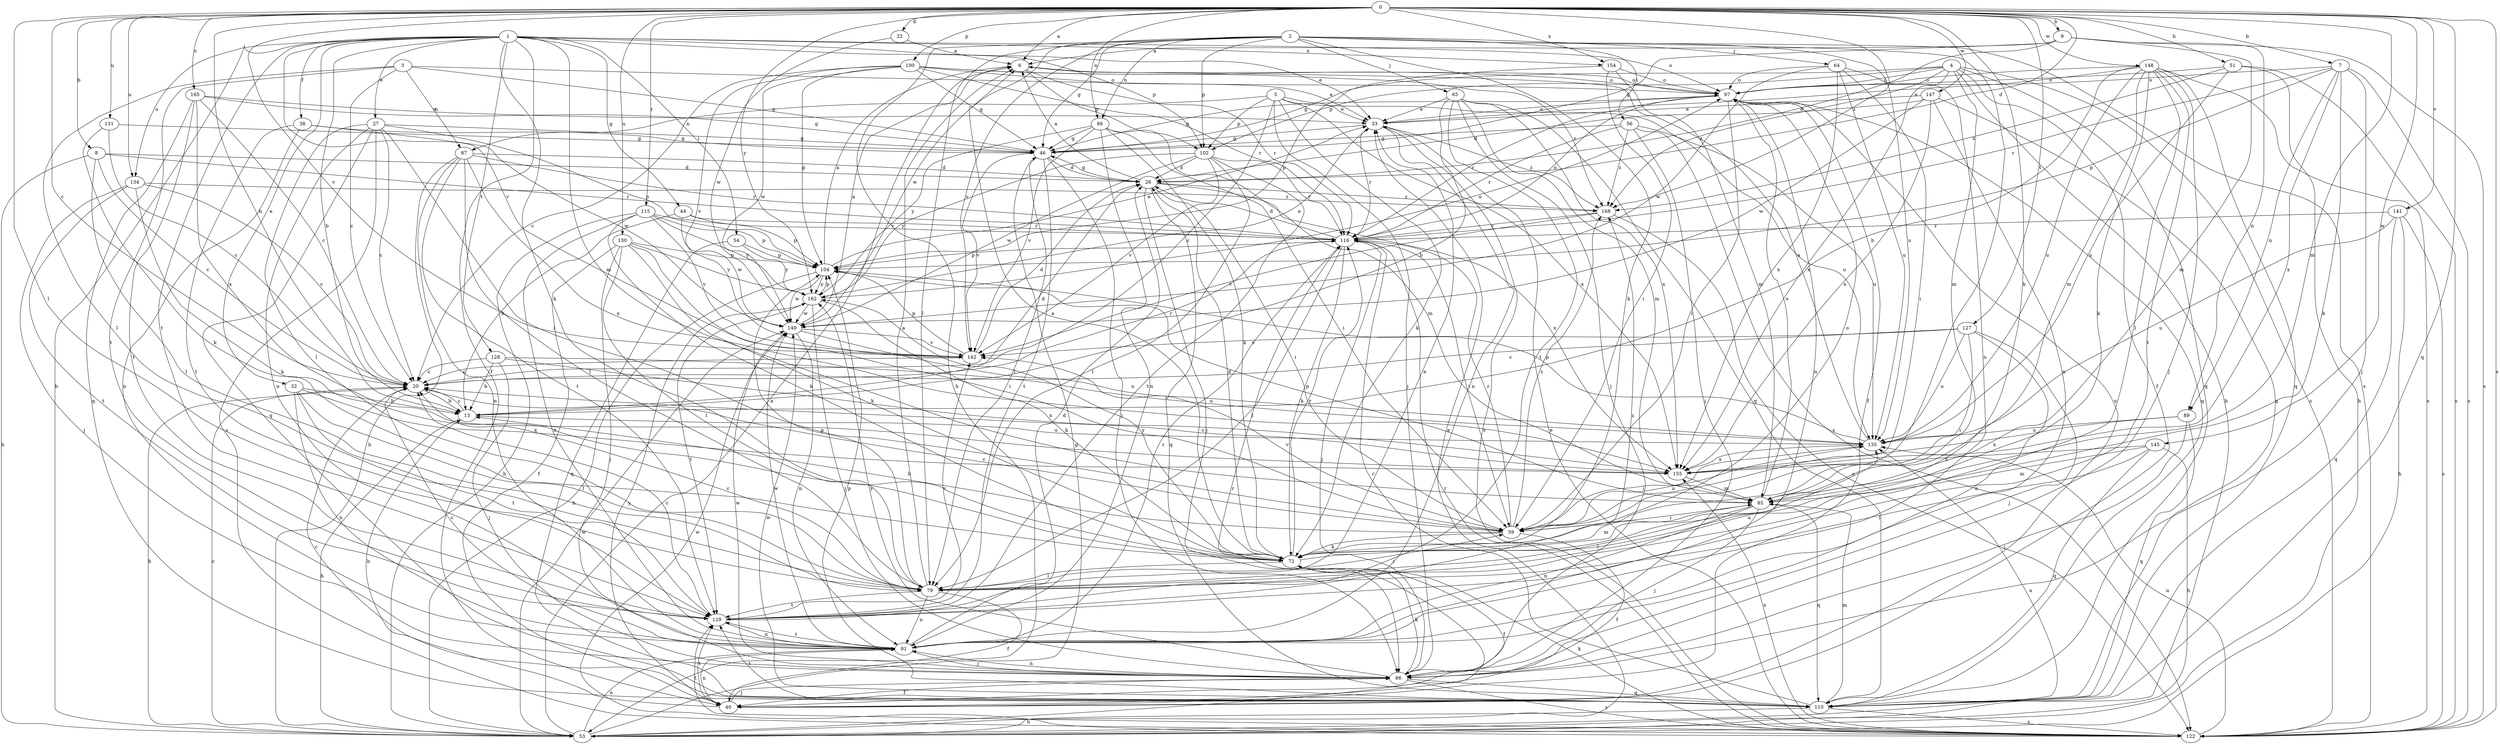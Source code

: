 strict digraph  {
0;
1;
2;
3;
4;
5;
6;
7;
8;
9;
13;
20;
22;
26;
27;
32;
33;
38;
40;
44;
46;
51;
53;
54;
56;
59;
64;
65;
66;
72;
79;
85;
86;
87;
89;
91;
97;
100;
102;
104;
110;
115;
116;
122;
127;
128;
129;
130;
131;
134;
135;
141;
142;
145;
147;
148;
149;
154;
155;
162;
165;
168;
0 -> 6  [label=a];
0 -> 7  [label=b];
0 -> 8  [label=b];
0 -> 9  [label=b];
0 -> 13  [label=b];
0 -> 20  [label=c];
0 -> 22  [label=d];
0 -> 26  [label=d];
0 -> 51  [label=h];
0 -> 72  [label=k];
0 -> 79  [label=l];
0 -> 85  [label=m];
0 -> 86  [label=n];
0 -> 100  [label=p];
0 -> 110  [label=q];
0 -> 115  [label=r];
0 -> 122  [label=s];
0 -> 127  [label=t];
0 -> 130  [label=u];
0 -> 131  [label=u];
0 -> 134  [label=u];
0 -> 141  [label=v];
0 -> 142  [label=v];
0 -> 145  [label=w];
0 -> 147  [label=w];
0 -> 148  [label=w];
0 -> 154  [label=x];
0 -> 162  [label=y];
0 -> 165  [label=z];
0 -> 168  [label=z];
1 -> 13  [label=b];
1 -> 27  [label=e];
1 -> 32  [label=e];
1 -> 33  [label=e];
1 -> 38  [label=f];
1 -> 40  [label=f];
1 -> 44  [label=g];
1 -> 53  [label=h];
1 -> 54  [label=i];
1 -> 72  [label=k];
1 -> 85  [label=m];
1 -> 97  [label=o];
1 -> 102  [label=p];
1 -> 128  [label=t];
1 -> 129  [label=t];
1 -> 134  [label=u];
1 -> 142  [label=v];
1 -> 154  [label=x];
2 -> 46  [label=g];
2 -> 53  [label=h];
2 -> 56  [label=i];
2 -> 59  [label=i];
2 -> 64  [label=j];
2 -> 65  [label=j];
2 -> 72  [label=k];
2 -> 79  [label=l];
2 -> 86  [label=n];
2 -> 102  [label=p];
2 -> 122  [label=s];
2 -> 135  [label=u];
2 -> 142  [label=v];
2 -> 149  [label=w];
3 -> 20  [label=c];
3 -> 46  [label=g];
3 -> 79  [label=l];
3 -> 87  [label=n];
3 -> 97  [label=o];
3 -> 129  [label=t];
4 -> 40  [label=f];
4 -> 46  [label=g];
4 -> 53  [label=h];
4 -> 85  [label=m];
4 -> 97  [label=o];
4 -> 102  [label=p];
4 -> 110  [label=q];
4 -> 122  [label=s];
4 -> 155  [label=x];
4 -> 168  [label=z];
5 -> 20  [label=c];
5 -> 33  [label=e];
5 -> 66  [label=j];
5 -> 72  [label=k];
5 -> 87  [label=n];
5 -> 102  [label=p];
5 -> 135  [label=u];
5 -> 155  [label=x];
6 -> 97  [label=o];
6 -> 102  [label=p];
6 -> 116  [label=r];
7 -> 66  [label=j];
7 -> 72  [label=k];
7 -> 89  [label=n];
7 -> 97  [label=o];
7 -> 104  [label=p];
7 -> 116  [label=r];
7 -> 122  [label=s];
7 -> 155  [label=x];
8 -> 20  [label=c];
8 -> 26  [label=d];
8 -> 53  [label=h];
8 -> 79  [label=l];
8 -> 116  [label=r];
9 -> 6  [label=a];
9 -> 26  [label=d];
9 -> 46  [label=g];
9 -> 85  [label=m];
9 -> 89  [label=n];
9 -> 122  [label=s];
13 -> 20  [label=c];
13 -> 26  [label=d];
13 -> 53  [label=h];
13 -> 135  [label=u];
20 -> 13  [label=b];
20 -> 53  [label=h];
20 -> 116  [label=r];
22 -> 6  [label=a];
22 -> 149  [label=w];
26 -> 6  [label=a];
26 -> 46  [label=g];
26 -> 59  [label=i];
26 -> 66  [label=j];
26 -> 110  [label=q];
26 -> 155  [label=x];
26 -> 168  [label=z];
27 -> 20  [label=c];
27 -> 46  [label=g];
27 -> 59  [label=i];
27 -> 79  [label=l];
27 -> 91  [label=n];
27 -> 104  [label=p];
27 -> 110  [label=q];
27 -> 122  [label=s];
32 -> 13  [label=b];
32 -> 79  [label=l];
32 -> 91  [label=n];
32 -> 129  [label=t];
32 -> 155  [label=x];
33 -> 46  [label=g];
33 -> 91  [label=n];
33 -> 116  [label=r];
33 -> 122  [label=s];
33 -> 168  [label=z];
38 -> 46  [label=g];
38 -> 91  [label=n];
38 -> 129  [label=t];
38 -> 149  [label=w];
40 -> 13  [label=b];
40 -> 66  [label=j];
40 -> 91  [label=n];
40 -> 97  [label=o];
40 -> 129  [label=t];
40 -> 162  [label=y];
44 -> 13  [label=b];
44 -> 104  [label=p];
44 -> 116  [label=r];
44 -> 149  [label=w];
46 -> 26  [label=d];
46 -> 66  [label=j];
46 -> 79  [label=l];
46 -> 129  [label=t];
46 -> 142  [label=v];
51 -> 53  [label=h];
51 -> 97  [label=o];
51 -> 122  [label=s];
51 -> 135  [label=u];
51 -> 168  [label=z];
53 -> 6  [label=a];
53 -> 20  [label=c];
53 -> 33  [label=e];
53 -> 46  [label=g];
53 -> 91  [label=n];
53 -> 116  [label=r];
53 -> 135  [label=u];
53 -> 149  [label=w];
54 -> 104  [label=p];
54 -> 110  [label=q];
54 -> 162  [label=y];
56 -> 46  [label=g];
56 -> 66  [label=j];
56 -> 116  [label=r];
56 -> 122  [label=s];
56 -> 135  [label=u];
56 -> 168  [label=z];
59 -> 13  [label=b];
59 -> 20  [label=c];
59 -> 40  [label=f];
59 -> 72  [label=k];
59 -> 116  [label=r];
59 -> 135  [label=u];
59 -> 142  [label=v];
59 -> 168  [label=z];
64 -> 59  [label=i];
64 -> 91  [label=n];
64 -> 97  [label=o];
64 -> 135  [label=u];
64 -> 149  [label=w];
64 -> 155  [label=x];
65 -> 13  [label=b];
65 -> 33  [label=e];
65 -> 66  [label=j];
65 -> 85  [label=m];
65 -> 110  [label=q];
65 -> 129  [label=t];
65 -> 155  [label=x];
66 -> 40  [label=f];
66 -> 72  [label=k];
66 -> 91  [label=n];
66 -> 110  [label=q];
66 -> 122  [label=s];
66 -> 149  [label=w];
66 -> 162  [label=y];
72 -> 6  [label=a];
72 -> 26  [label=d];
72 -> 40  [label=f];
72 -> 79  [label=l];
72 -> 85  [label=m];
72 -> 97  [label=o];
72 -> 116  [label=r];
72 -> 162  [label=y];
79 -> 6  [label=a];
79 -> 20  [label=c];
79 -> 40  [label=f];
79 -> 59  [label=i];
79 -> 91  [label=n];
79 -> 104  [label=p];
79 -> 129  [label=t];
79 -> 135  [label=u];
85 -> 59  [label=i];
85 -> 66  [label=j];
85 -> 79  [label=l];
85 -> 91  [label=n];
85 -> 97  [label=o];
85 -> 104  [label=p];
85 -> 110  [label=q];
86 -> 46  [label=g];
86 -> 59  [label=i];
86 -> 72  [label=k];
86 -> 85  [label=m];
86 -> 91  [label=n];
86 -> 142  [label=v];
86 -> 162  [label=y];
87 -> 26  [label=d];
87 -> 53  [label=h];
87 -> 79  [label=l];
87 -> 91  [label=n];
87 -> 116  [label=r];
87 -> 129  [label=t];
87 -> 155  [label=x];
89 -> 66  [label=j];
89 -> 110  [label=q];
89 -> 135  [label=u];
89 -> 155  [label=x];
91 -> 20  [label=c];
91 -> 26  [label=d];
91 -> 66  [label=j];
91 -> 116  [label=r];
91 -> 129  [label=t];
91 -> 149  [label=w];
97 -> 33  [label=e];
97 -> 40  [label=f];
97 -> 46  [label=g];
97 -> 59  [label=i];
97 -> 91  [label=n];
97 -> 110  [label=q];
97 -> 116  [label=r];
100 -> 20  [label=c];
100 -> 33  [label=e];
100 -> 46  [label=g];
100 -> 97  [label=o];
100 -> 104  [label=p];
100 -> 116  [label=r];
100 -> 142  [label=v];
100 -> 149  [label=w];
100 -> 168  [label=z];
102 -> 26  [label=d];
102 -> 79  [label=l];
102 -> 116  [label=r];
102 -> 129  [label=t];
102 -> 142  [label=v];
102 -> 149  [label=w];
102 -> 162  [label=y];
104 -> 6  [label=a];
104 -> 33  [label=e];
104 -> 53  [label=h];
104 -> 149  [label=w];
104 -> 162  [label=y];
110 -> 20  [label=c];
110 -> 53  [label=h];
110 -> 85  [label=m];
110 -> 104  [label=p];
110 -> 116  [label=r];
110 -> 122  [label=s];
110 -> 129  [label=t];
110 -> 149  [label=w];
115 -> 53  [label=h];
115 -> 72  [label=k];
115 -> 91  [label=n];
115 -> 104  [label=p];
115 -> 116  [label=r];
115 -> 142  [label=v];
115 -> 162  [label=y];
116 -> 26  [label=d];
116 -> 59  [label=i];
116 -> 66  [label=j];
116 -> 72  [label=k];
116 -> 79  [label=l];
116 -> 97  [label=o];
116 -> 104  [label=p];
122 -> 33  [label=e];
122 -> 72  [label=k];
122 -> 116  [label=r];
122 -> 129  [label=t];
122 -> 135  [label=u];
122 -> 149  [label=w];
122 -> 155  [label=x];
127 -> 20  [label=c];
127 -> 59  [label=i];
127 -> 66  [label=j];
127 -> 91  [label=n];
127 -> 135  [label=u];
127 -> 142  [label=v];
128 -> 13  [label=b];
128 -> 20  [label=c];
128 -> 66  [label=j];
128 -> 135  [label=u];
128 -> 155  [label=x];
129 -> 20  [label=c];
129 -> 33  [label=e];
129 -> 91  [label=n];
129 -> 142  [label=v];
129 -> 168  [label=z];
130 -> 40  [label=f];
130 -> 59  [label=i];
130 -> 66  [label=j];
130 -> 72  [label=k];
130 -> 79  [label=l];
130 -> 104  [label=p];
130 -> 162  [label=y];
131 -> 20  [label=c];
131 -> 46  [label=g];
131 -> 72  [label=k];
134 -> 20  [label=c];
134 -> 66  [label=j];
134 -> 72  [label=k];
134 -> 129  [label=t];
134 -> 168  [label=z];
135 -> 6  [label=a];
135 -> 59  [label=i];
135 -> 104  [label=p];
135 -> 155  [label=x];
141 -> 53  [label=h];
141 -> 110  [label=q];
141 -> 116  [label=r];
141 -> 122  [label=s];
141 -> 135  [label=u];
142 -> 20  [label=c];
142 -> 26  [label=d];
142 -> 104  [label=p];
145 -> 53  [label=h];
145 -> 79  [label=l];
145 -> 85  [label=m];
145 -> 110  [label=q];
145 -> 155  [label=x];
147 -> 26  [label=d];
147 -> 33  [label=e];
147 -> 91  [label=n];
147 -> 110  [label=q];
147 -> 149  [label=w];
147 -> 155  [label=x];
148 -> 13  [label=b];
148 -> 33  [label=e];
148 -> 66  [label=j];
148 -> 72  [label=k];
148 -> 79  [label=l];
148 -> 85  [label=m];
148 -> 97  [label=o];
148 -> 110  [label=q];
148 -> 122  [label=s];
148 -> 129  [label=t];
148 -> 135  [label=u];
149 -> 6  [label=a];
149 -> 91  [label=n];
149 -> 135  [label=u];
149 -> 142  [label=v];
154 -> 59  [label=i];
154 -> 85  [label=m];
154 -> 97  [label=o];
154 -> 104  [label=p];
155 -> 20  [label=c];
155 -> 85  [label=m];
162 -> 33  [label=e];
162 -> 66  [label=j];
162 -> 72  [label=k];
162 -> 97  [label=o];
162 -> 104  [label=p];
162 -> 129  [label=t];
162 -> 149  [label=w];
165 -> 20  [label=c];
165 -> 33  [label=e];
165 -> 46  [label=g];
165 -> 110  [label=q];
165 -> 129  [label=t];
165 -> 155  [label=x];
168 -> 116  [label=r];
168 -> 122  [label=s];
168 -> 142  [label=v];
}
